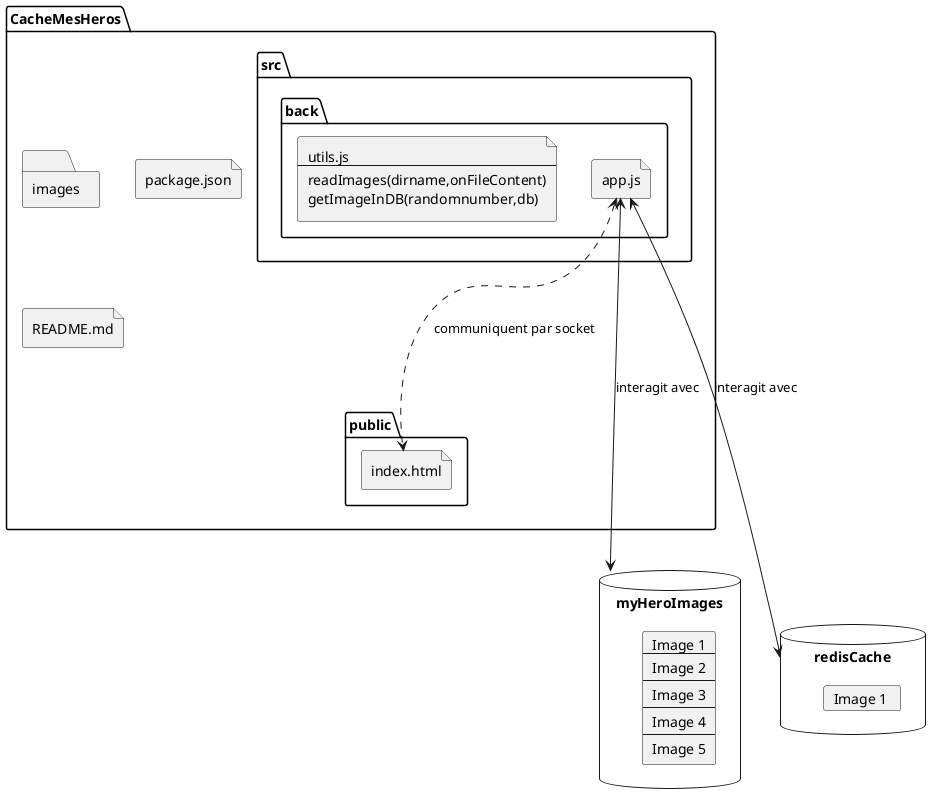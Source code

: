 @startuml
folder CacheMesHeros {
folder images
folder public {
file index.html
}
folder src {
folder back {
file app.js
file utils.js [
utils.js
----
readImages(dirname,onFileContent)
getImageInDB(randomnumber,db)
]
}
}
file package.json
file README.md
}
database myHeroImages {
card heroImg [
Image 1
----
Image 2
----
Image 3
----
Image 4
----
Image 5
]
}
database redisCache {
card redis [
Image 1 
]
app.js <----> myHeroImages : interagit avec
app.js <----> redisCache : interagit avec
app.js <...> index.html : communiquent par socket
}
@enduml